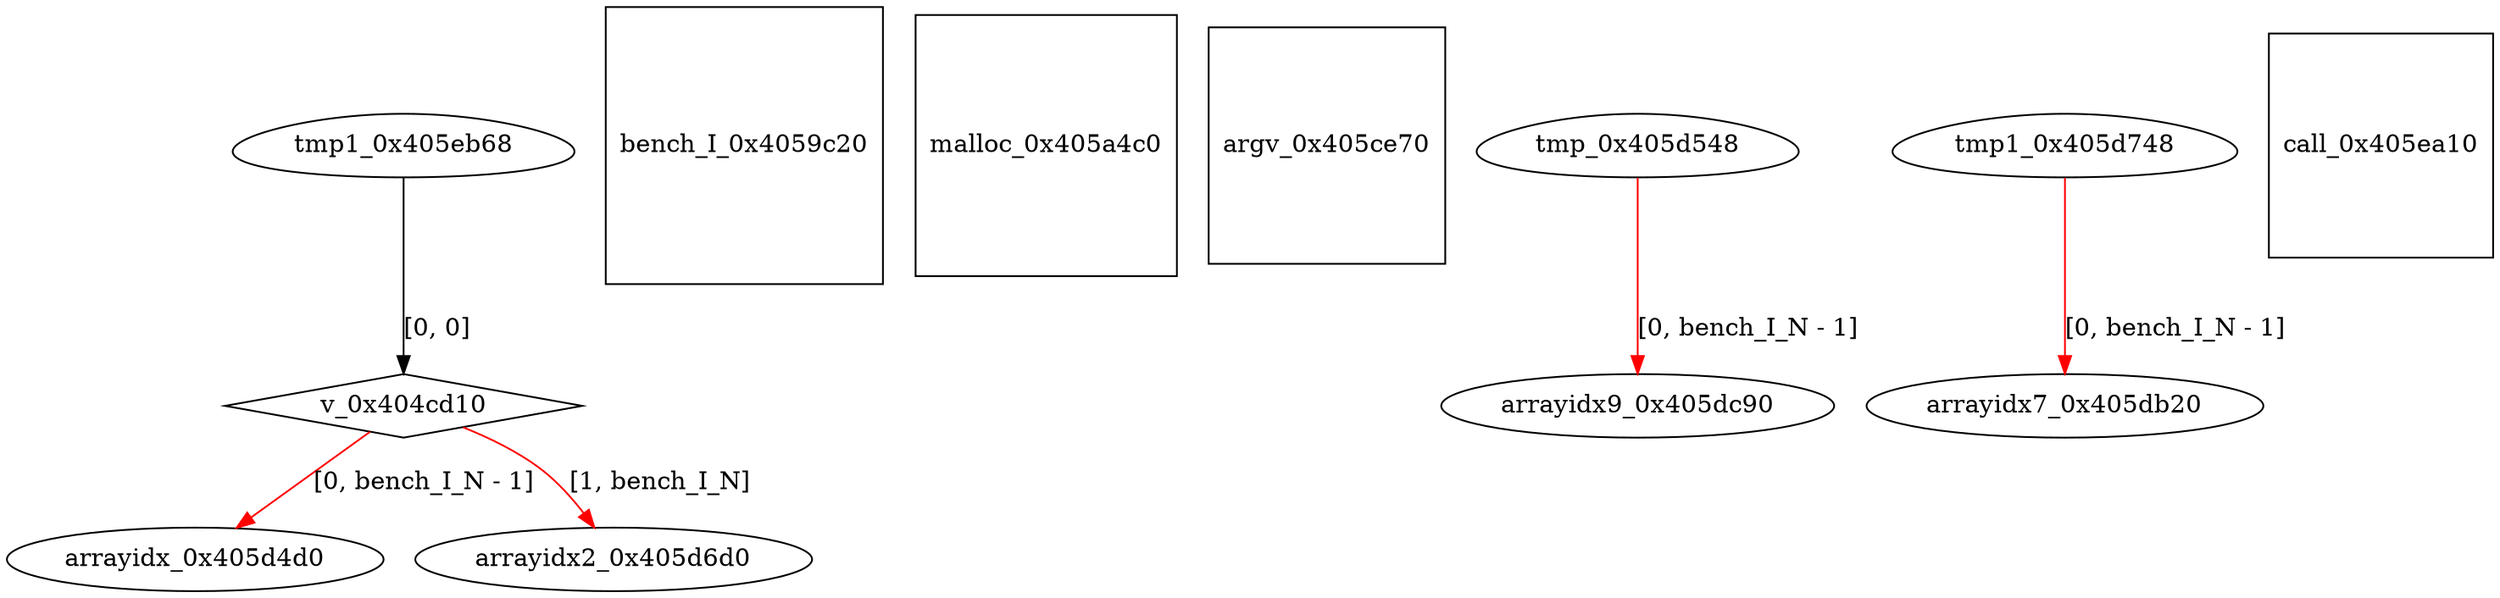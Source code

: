digraph grafico {
"v_0x404cd10" [shape=diamond];
"tmp1_0x405eb68" -> "v_0x404cd10" [label="[0, 0]"];
"bench_I_0x4059c20" [shape=square];
"malloc_0x405a4c0" [shape=square];
"argv_0x405ce70" [shape=square];
"arrayidx_0x405d4d0" [shape=ellipse];
"v_0x404cd10" -> "arrayidx_0x405d4d0" [label="[0, bench_I_N - 1]",color=red];
"tmp_0x405d548" [shape=egg];
"arrayidx2_0x405d6d0" [shape=ellipse];
"v_0x404cd10" -> "arrayidx2_0x405d6d0" [label="[1, bench_I_N]",color=red];
"tmp1_0x405d748" [shape=egg];
"arrayidx7_0x405db20" [shape=ellipse];
"tmp1_0x405d748" -> "arrayidx7_0x405db20" [label="[0, bench_I_N - 1]",color=red];
"arrayidx9_0x405dc90" [shape=ellipse];
"tmp_0x405d548" -> "arrayidx9_0x405dc90" [label="[0, bench_I_N - 1]",color=red];
"call_0x405ea10" [shape=square];
"tmp1_0x405eb68" [shape=egg];
}